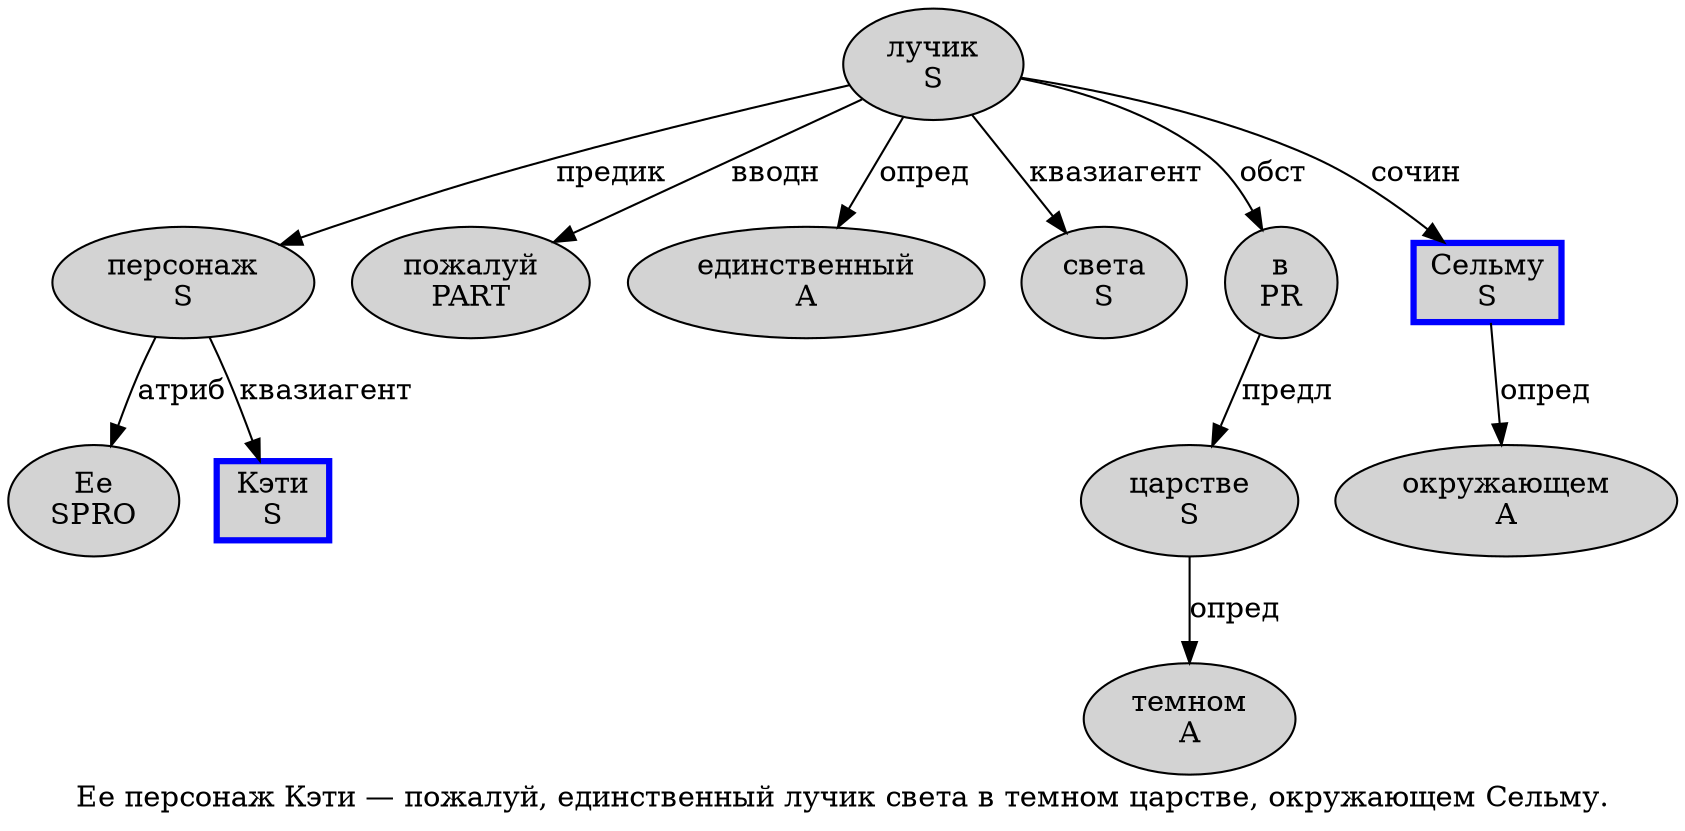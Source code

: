 digraph SENTENCE_851 {
	graph [label="Ее персонаж Кэти — пожалуй, единственный лучик света в темном царстве, окружающем Сельму."]
	node [style=filled]
		0 [label="Ее
SPRO" color="" fillcolor=lightgray penwidth=1 shape=ellipse]
		1 [label="персонаж
S" color="" fillcolor=lightgray penwidth=1 shape=ellipse]
		2 [label="Кэти
S" color=blue fillcolor=lightgray penwidth=3 shape=box]
		4 [label="пожалуй
PART" color="" fillcolor=lightgray penwidth=1 shape=ellipse]
		6 [label="единственный
A" color="" fillcolor=lightgray penwidth=1 shape=ellipse]
		7 [label="лучик
S" color="" fillcolor=lightgray penwidth=1 shape=ellipse]
		8 [label="света
S" color="" fillcolor=lightgray penwidth=1 shape=ellipse]
		9 [label="в
PR" color="" fillcolor=lightgray penwidth=1 shape=ellipse]
		10 [label="темном
A" color="" fillcolor=lightgray penwidth=1 shape=ellipse]
		11 [label="царстве
S" color="" fillcolor=lightgray penwidth=1 shape=ellipse]
		13 [label="окружающем
A" color="" fillcolor=lightgray penwidth=1 shape=ellipse]
		14 [label="Сельму
S" color=blue fillcolor=lightgray penwidth=3 shape=box]
			11 -> 10 [label="опред"]
			1 -> 0 [label="атриб"]
			1 -> 2 [label="квазиагент"]
			7 -> 1 [label="предик"]
			7 -> 4 [label="вводн"]
			7 -> 6 [label="опред"]
			7 -> 8 [label="квазиагент"]
			7 -> 9 [label="обст"]
			7 -> 14 [label="сочин"]
			14 -> 13 [label="опред"]
			9 -> 11 [label="предл"]
}